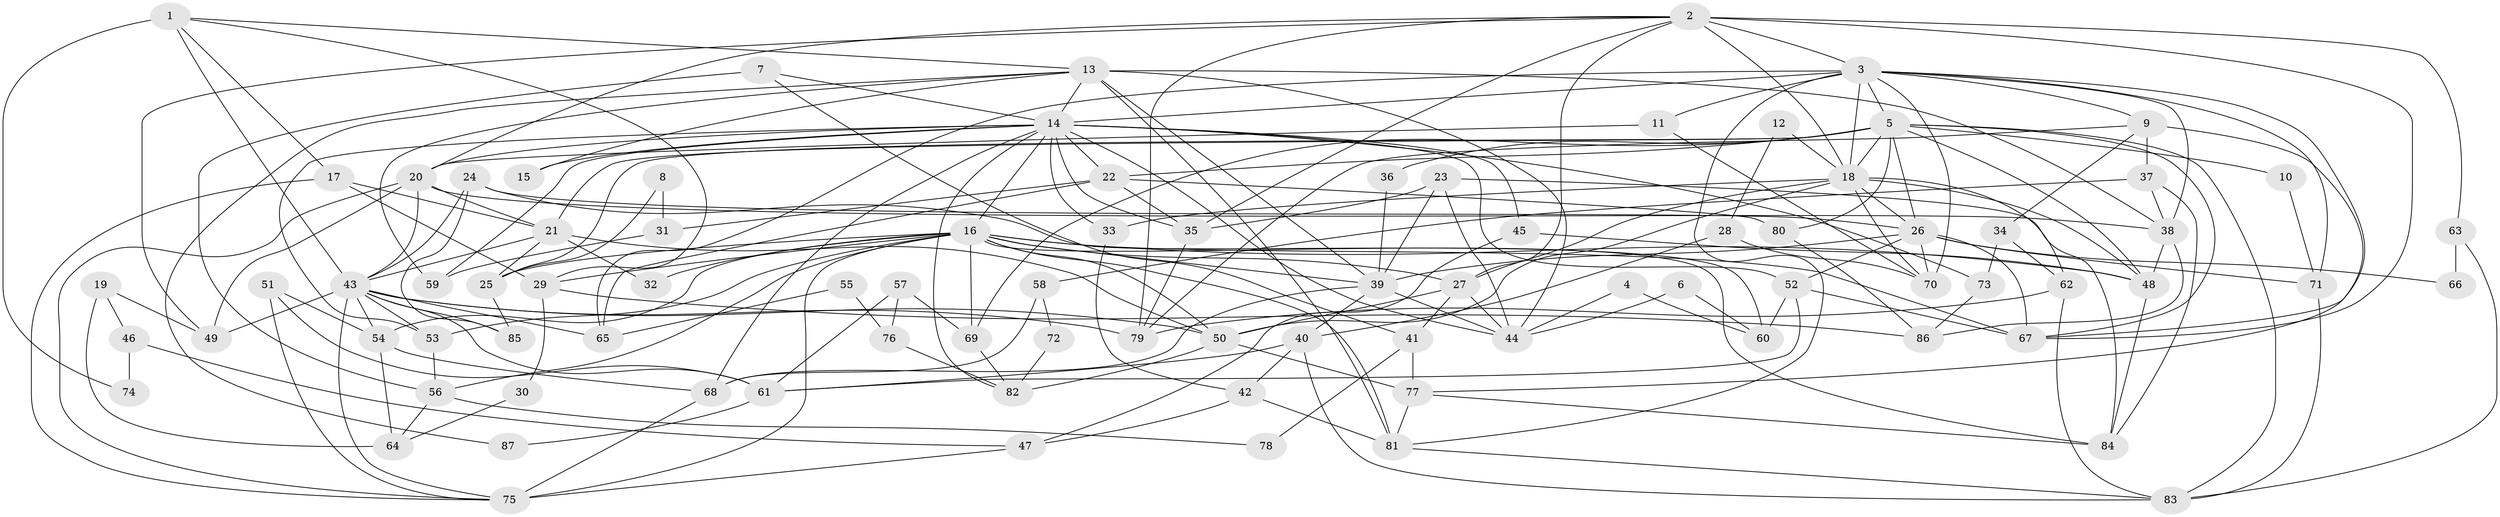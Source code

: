 // original degree distribution, {5: 0.1875, 3: 0.3055555555555556, 4: 0.19444444444444445, 6: 0.13194444444444445, 2: 0.1388888888888889, 7: 0.034722222222222224, 8: 0.006944444444444444}
// Generated by graph-tools (version 1.1) at 2025/50/03/04/25 22:50:47]
// undirected, 87 vertices, 212 edges
graph export_dot {
  node [color=gray90,style=filled];
  1;
  2;
  3;
  4;
  5;
  6;
  7;
  8;
  9;
  10;
  11;
  12;
  13;
  14;
  15;
  16;
  17;
  18;
  19;
  20;
  21;
  22;
  23;
  24;
  25;
  26;
  27;
  28;
  29;
  30;
  31;
  32;
  33;
  34;
  35;
  36;
  37;
  38;
  39;
  40;
  41;
  42;
  43;
  44;
  45;
  46;
  47;
  48;
  49;
  50;
  51;
  52;
  53;
  54;
  55;
  56;
  57;
  58;
  59;
  60;
  61;
  62;
  63;
  64;
  65;
  66;
  67;
  68;
  69;
  70;
  71;
  72;
  73;
  74;
  75;
  76;
  77;
  78;
  79;
  80;
  81;
  82;
  83;
  84;
  85;
  86;
  87;
  1 -- 13 [weight=1.0];
  1 -- 17 [weight=1.0];
  1 -- 29 [weight=1.0];
  1 -- 43 [weight=1.0];
  1 -- 74 [weight=1.0];
  2 -- 3 [weight=2.0];
  2 -- 18 [weight=1.0];
  2 -- 20 [weight=1.0];
  2 -- 27 [weight=1.0];
  2 -- 35 [weight=1.0];
  2 -- 49 [weight=1.0];
  2 -- 63 [weight=1.0];
  2 -- 67 [weight=1.0];
  2 -- 79 [weight=1.0];
  3 -- 5 [weight=1.0];
  3 -- 9 [weight=1.0];
  3 -- 11 [weight=1.0];
  3 -- 14 [weight=1.0];
  3 -- 18 [weight=1.0];
  3 -- 38 [weight=1.0];
  3 -- 65 [weight=1.0];
  3 -- 67 [weight=1.0];
  3 -- 70 [weight=1.0];
  3 -- 71 [weight=1.0];
  3 -- 81 [weight=1.0];
  4 -- 44 [weight=1.0];
  4 -- 60 [weight=1.0];
  5 -- 10 [weight=1.0];
  5 -- 18 [weight=2.0];
  5 -- 21 [weight=1.0];
  5 -- 22 [weight=1.0];
  5 -- 25 [weight=1.0];
  5 -- 26 [weight=2.0];
  5 -- 36 [weight=1.0];
  5 -- 48 [weight=1.0];
  5 -- 67 [weight=1.0];
  5 -- 69 [weight=1.0];
  5 -- 80 [weight=1.0];
  5 -- 83 [weight=1.0];
  6 -- 44 [weight=1.0];
  6 -- 60 [weight=1.0];
  7 -- 14 [weight=1.0];
  7 -- 41 [weight=1.0];
  7 -- 56 [weight=1.0];
  8 -- 25 [weight=1.0];
  8 -- 31 [weight=1.0];
  9 -- 34 [weight=1.0];
  9 -- 37 [weight=1.0];
  9 -- 77 [weight=1.0];
  9 -- 79 [weight=1.0];
  10 -- 71 [weight=1.0];
  11 -- 20 [weight=1.0];
  11 -- 70 [weight=1.0];
  12 -- 18 [weight=1.0];
  12 -- 28 [weight=1.0];
  13 -- 14 [weight=1.0];
  13 -- 15 [weight=1.0];
  13 -- 38 [weight=1.0];
  13 -- 39 [weight=3.0];
  13 -- 44 [weight=1.0];
  13 -- 59 [weight=2.0];
  13 -- 81 [weight=1.0];
  13 -- 87 [weight=1.0];
  14 -- 15 [weight=1.0];
  14 -- 16 [weight=1.0];
  14 -- 20 [weight=1.0];
  14 -- 22 [weight=1.0];
  14 -- 33 [weight=1.0];
  14 -- 35 [weight=2.0];
  14 -- 44 [weight=1.0];
  14 -- 45 [weight=1.0];
  14 -- 52 [weight=1.0];
  14 -- 53 [weight=1.0];
  14 -- 59 [weight=1.0];
  14 -- 68 [weight=1.0];
  14 -- 73 [weight=1.0];
  14 -- 82 [weight=1.0];
  16 -- 25 [weight=1.0];
  16 -- 27 [weight=1.0];
  16 -- 29 [weight=1.0];
  16 -- 32 [weight=1.0];
  16 -- 39 [weight=1.0];
  16 -- 48 [weight=1.0];
  16 -- 50 [weight=2.0];
  16 -- 53 [weight=1.0];
  16 -- 54 [weight=1.0];
  16 -- 56 [weight=1.0];
  16 -- 67 [weight=2.0];
  16 -- 69 [weight=2.0];
  16 -- 75 [weight=3.0];
  16 -- 81 [weight=1.0];
  16 -- 84 [weight=1.0];
  17 -- 21 [weight=1.0];
  17 -- 29 [weight=1.0];
  17 -- 75 [weight=1.0];
  18 -- 26 [weight=1.0];
  18 -- 27 [weight=1.0];
  18 -- 33 [weight=1.0];
  18 -- 48 [weight=1.0];
  18 -- 50 [weight=1.0];
  18 -- 62 [weight=1.0];
  18 -- 70 [weight=3.0];
  19 -- 46 [weight=1.0];
  19 -- 49 [weight=1.0];
  19 -- 64 [weight=1.0];
  20 -- 21 [weight=2.0];
  20 -- 38 [weight=1.0];
  20 -- 43 [weight=1.0];
  20 -- 49 [weight=1.0];
  20 -- 75 [weight=1.0];
  21 -- 25 [weight=1.0];
  21 -- 32 [weight=1.0];
  21 -- 43 [weight=1.0];
  21 -- 50 [weight=1.0];
  22 -- 31 [weight=1.0];
  22 -- 35 [weight=1.0];
  22 -- 65 [weight=1.0];
  22 -- 80 [weight=1.0];
  23 -- 35 [weight=1.0];
  23 -- 39 [weight=1.0];
  23 -- 44 [weight=1.0];
  23 -- 84 [weight=1.0];
  24 -- 26 [weight=1.0];
  24 -- 43 [weight=1.0];
  24 -- 60 [weight=1.0];
  24 -- 85 [weight=1.0];
  25 -- 85 [weight=1.0];
  26 -- 39 [weight=1.0];
  26 -- 52 [weight=1.0];
  26 -- 66 [weight=1.0];
  26 -- 67 [weight=1.0];
  26 -- 70 [weight=1.0];
  26 -- 71 [weight=1.0];
  27 -- 41 [weight=1.0];
  27 -- 44 [weight=1.0];
  27 -- 50 [weight=1.0];
  28 -- 40 [weight=1.0];
  28 -- 70 [weight=1.0];
  29 -- 30 [weight=1.0];
  29 -- 86 [weight=1.0];
  30 -- 64 [weight=1.0];
  31 -- 59 [weight=1.0];
  33 -- 42 [weight=1.0];
  34 -- 62 [weight=1.0];
  34 -- 73 [weight=1.0];
  35 -- 79 [weight=1.0];
  36 -- 39 [weight=1.0];
  37 -- 38 [weight=1.0];
  37 -- 58 [weight=1.0];
  37 -- 84 [weight=1.0];
  38 -- 48 [weight=1.0];
  38 -- 86 [weight=1.0];
  39 -- 40 [weight=1.0];
  39 -- 44 [weight=2.0];
  39 -- 68 [weight=1.0];
  40 -- 42 [weight=1.0];
  40 -- 61 [weight=1.0];
  40 -- 83 [weight=1.0];
  41 -- 77 [weight=1.0];
  41 -- 78 [weight=1.0];
  42 -- 47 [weight=1.0];
  42 -- 81 [weight=1.0];
  43 -- 49 [weight=1.0];
  43 -- 50 [weight=1.0];
  43 -- 53 [weight=1.0];
  43 -- 54 [weight=1.0];
  43 -- 61 [weight=1.0];
  43 -- 65 [weight=1.0];
  43 -- 75 [weight=2.0];
  43 -- 79 [weight=1.0];
  43 -- 85 [weight=1.0];
  45 -- 47 [weight=1.0];
  45 -- 48 [weight=1.0];
  46 -- 47 [weight=1.0];
  46 -- 74 [weight=1.0];
  47 -- 75 [weight=1.0];
  48 -- 84 [weight=1.0];
  50 -- 77 [weight=1.0];
  50 -- 82 [weight=2.0];
  51 -- 54 [weight=1.0];
  51 -- 61 [weight=1.0];
  51 -- 75 [weight=1.0];
  52 -- 60 [weight=1.0];
  52 -- 61 [weight=1.0];
  52 -- 67 [weight=1.0];
  53 -- 56 [weight=1.0];
  54 -- 64 [weight=1.0];
  54 -- 68 [weight=1.0];
  55 -- 65 [weight=1.0];
  55 -- 76 [weight=1.0];
  56 -- 64 [weight=1.0];
  56 -- 78 [weight=1.0];
  57 -- 61 [weight=1.0];
  57 -- 69 [weight=1.0];
  57 -- 76 [weight=1.0];
  58 -- 68 [weight=1.0];
  58 -- 72 [weight=1.0];
  61 -- 87 [weight=1.0];
  62 -- 79 [weight=1.0];
  62 -- 83 [weight=1.0];
  63 -- 66 [weight=1.0];
  63 -- 83 [weight=1.0];
  68 -- 75 [weight=1.0];
  69 -- 82 [weight=1.0];
  71 -- 83 [weight=1.0];
  72 -- 82 [weight=1.0];
  73 -- 86 [weight=1.0];
  76 -- 82 [weight=1.0];
  77 -- 81 [weight=1.0];
  77 -- 84 [weight=1.0];
  80 -- 86 [weight=1.0];
  81 -- 83 [weight=1.0];
}
